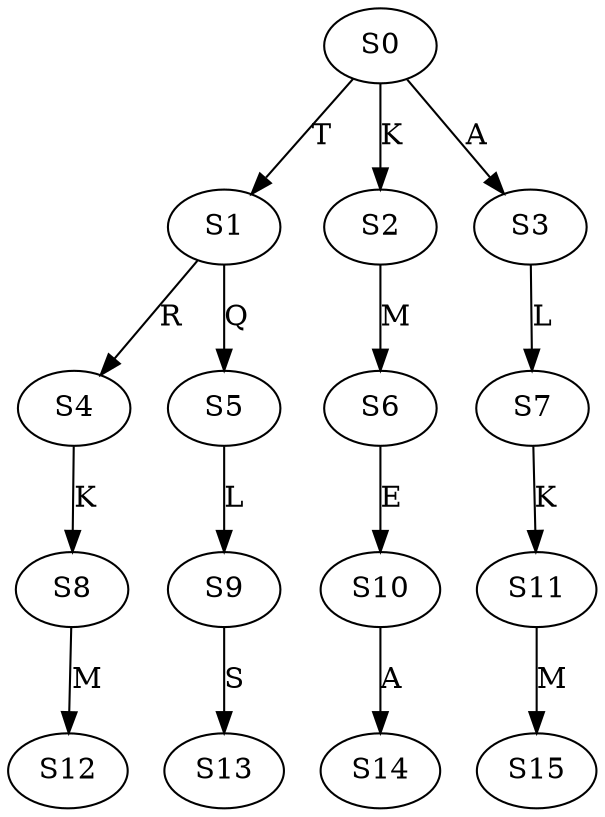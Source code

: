 strict digraph  {
	S0 -> S1 [ label = T ];
	S0 -> S2 [ label = K ];
	S0 -> S3 [ label = A ];
	S1 -> S4 [ label = R ];
	S1 -> S5 [ label = Q ];
	S2 -> S6 [ label = M ];
	S3 -> S7 [ label = L ];
	S4 -> S8 [ label = K ];
	S5 -> S9 [ label = L ];
	S6 -> S10 [ label = E ];
	S7 -> S11 [ label = K ];
	S8 -> S12 [ label = M ];
	S9 -> S13 [ label = S ];
	S10 -> S14 [ label = A ];
	S11 -> S15 [ label = M ];
}
